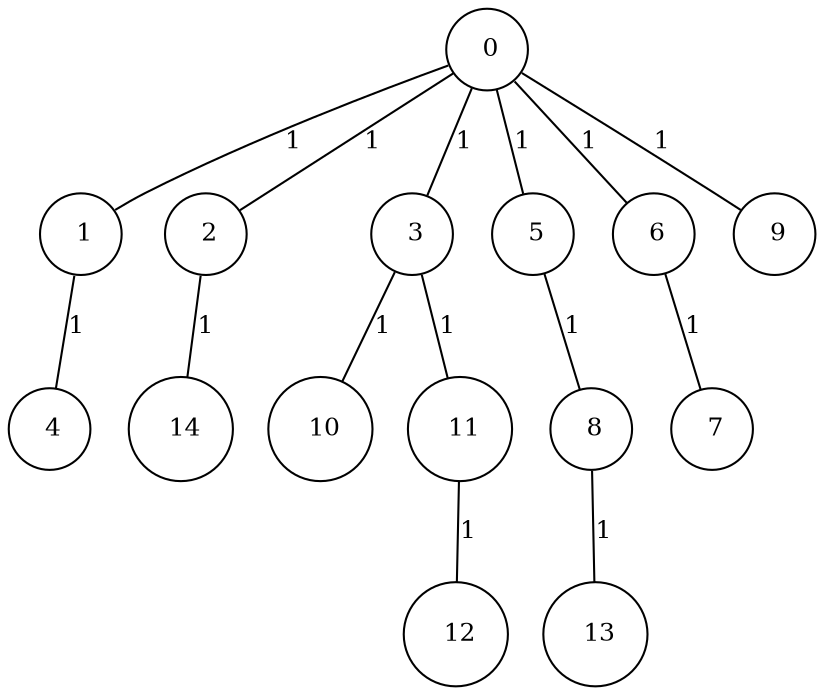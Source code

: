 graph G {
size="8.5,11;"
ratio = "expand;"
fixedsize="true;"
overlap="scale;"
node[shape=circle,width=.12,hight=.12,fontsize=12]
edge[fontsize=12]

0[label=" 0" color=black, pos="0.54078009,1.5717017!"];
1[label=" 1" color=black, pos="2.738513,2.094145!"];
2[label=" 2" color=black, pos="1.8036484,2.5682087!"];
3[label=" 3" color=black, pos="1.357342,1.6097404!"];
4[label=" 4" color=black, pos="0.96765011,2.0219617!"];
5[label=" 5" color=black, pos="2.1594806,2.7213767!"];
6[label=" 6" color=black, pos="2.8248358,1.6095651!"];
7[label=" 7" color=black, pos="1.4998061,1.7412907!"];
8[label=" 8" color=black, pos="1.7790759,2.7300417!"];
9[label=" 9" color=black, pos="2.8031315,2.1763045!"];
10[label=" 10" color=black, pos="0.014109321,2.8485001!"];
11[label=" 11" color=black, pos="0.11549924,2.798955!"];
12[label=" 12" color=black, pos="2.6331909,1.259145!"];
13[label=" 13" color=black, pos="2.2566442,1.1526351!"];
14[label=" 14" color=black, pos="0.02653877,2.884623!"];
0--1[label="1"]
0--2[label="1"]
0--3[label="1"]
0--5[label="1"]
0--6[label="1"]
0--9[label="1"]
1--4[label="1"]
2--14[label="1"]
3--10[label="1"]
3--11[label="1"]
5--8[label="1"]
6--7[label="1"]
8--13[label="1"]
11--12[label="1"]

}
